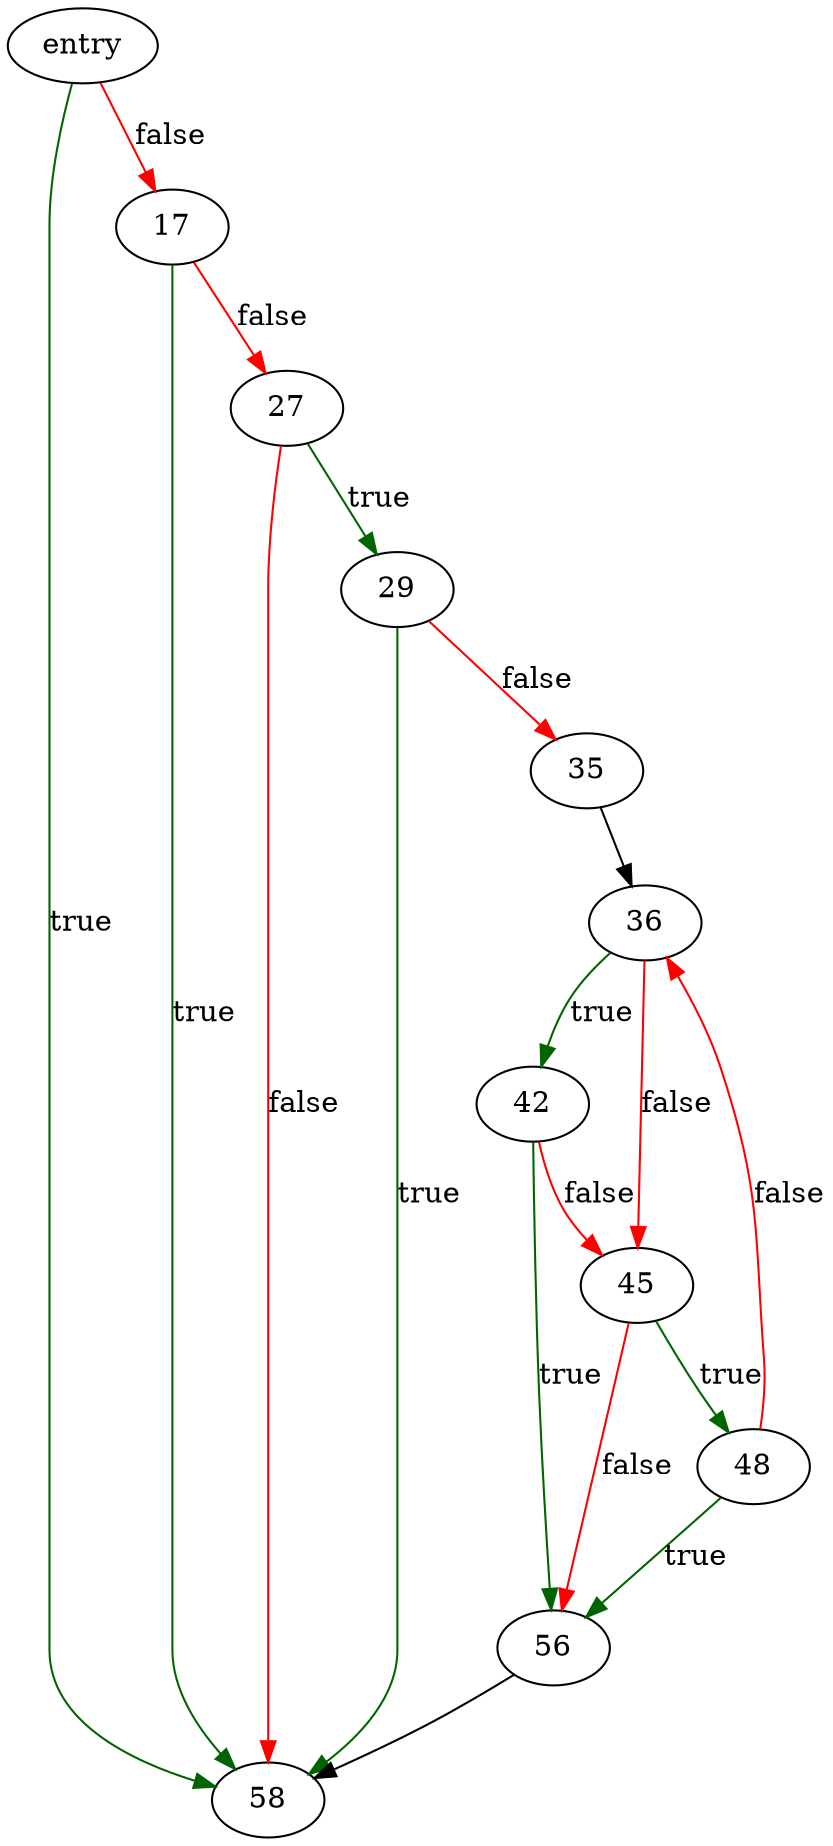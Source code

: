 digraph "millerrabin2" {
	// Node definitions.
	6 [label=entry];
	17;
	27;
	29;
	35;
	36;
	42;
	45;
	48;
	56;
	58;

	// Edge definitions.
	6 -> 17 [
		color=red
		label=false
	];
	6 -> 58 [
		color=darkgreen
		label=true
	];
	17 -> 27 [
		color=red
		label=false
	];
	17 -> 58 [
		color=darkgreen
		label=true
	];
	27 -> 29 [
		color=darkgreen
		label=true
	];
	27 -> 58 [
		color=red
		label=false
	];
	29 -> 35 [
		color=red
		label=false
	];
	29 -> 58 [
		color=darkgreen
		label=true
	];
	35 -> 36;
	36 -> 42 [
		color=darkgreen
		label=true
	];
	36 -> 45 [
		color=red
		label=false
	];
	42 -> 45 [
		color=red
		label=false
	];
	42 -> 56 [
		color=darkgreen
		label=true
	];
	45 -> 48 [
		color=darkgreen
		label=true
	];
	45 -> 56 [
		color=red
		label=false
	];
	48 -> 36 [
		color=red
		label=false
	];
	48 -> 56 [
		color=darkgreen
		label=true
	];
	56 -> 58;
}